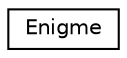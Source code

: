 digraph "Graphical Class Hierarchy"
{
 // LATEX_PDF_SIZE
  edge [fontname="Helvetica",fontsize="10",labelfontname="Helvetica",labelfontsize="10"];
  node [fontname="Helvetica",fontsize="10",shape=record];
  rankdir="LR";
  Node0 [label="Enigme",height=0.2,width=0.4,color="black", fillcolor="white", style="filled",URL="$dd/dbf/structEnigme.html",tooltip=" "];
}
